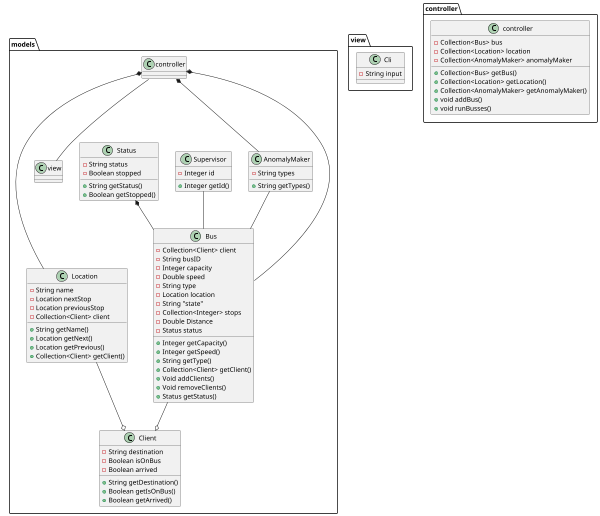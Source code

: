 @startuml

scale 600 width

package models{
    class Bus{
        -Collection<Client> client
        -String busID
        -Integer capacity
        -Double speed
        -String type
        -Location location
        -String "state"
        -Collection<Integer> stops
        -Double Distance
        -Status status
        +Integer getCapacity()
        +Integer getSpeed()
        +String getType()
        +Collection<Client> getClient()
        +Void addClients()
        +Void removeClients()
        +Status getStatus()
    }

    class Client{
        -String destination
        -Boolean isOnBus
        -Boolean arrived
        +String getDestination()
        +Boolean getIsOnBus()
        +Boolean getArrived()
    }

    class Location{
        -String name
        -Location nextStop
        -Location previousStop
        -Collection<Client> client
        +String getName()
        +Location getNext()
        +Location getPrevious()
        +Collection<Client> getClient()
    }

    class Supervisor{
        -Integer id
        +Integer getId()
    }

    class Status{
        -String status
        -Boolean stopped
        +String getStatus()
        +Boolean getStopped()
    }

    class AnomalyMaker{
        -String types
        +String getTypes()
    }

    Bus --o Client
    Location --o Client
    Status *-- Bus
    AnomalyMaker -- Bus
    Supervisor -- Bus
    controller *-- Bus
    controller *-- AnomalyMaker
    controller *-- Location
    controller -- view


}

package view {

    class Cli{
        -String input
    }

}

package controller {
    class controller{
        -Collection<Bus> bus
        -Collection<Location> location
        -Collection<AnomalyMaker> anomalyMaker
        +Collection<Bus> getBus()
        +Collection<Location> getLocation()
        +Collection<AnomalyMaker> getAnomalyMaker()
        +void addBus()
        +void runBusses()

    }
}

@enduml

Bookmark <-[#000000]- BookmarkType
    Session ..|> iSession
    CreateInfo ..|> iCreateInfo
    Project ..|> iProject
    User ..|> iUser
    iBookmark <|..Bookmark
    Directory ..|> iDirectory
    Bookmark -[#007700]-|> CreateInfo
    Project -[#007700]-|> CreateInfo
    User -[#000000]- CreateInfo
    Project "0.." o-[#000000]- "1" Participant
    User "1" -[#000000]- "1" Participant
    User "1.." *-[#000000]- "0.." Project
    Session -[#007700]-|> CreateInfo
    User o-[#000000]- Session
    Session <-[#000000]- Root
    User <-[#000000]- Root
    Directory *-[#000000]- Directory
    Root <-[#000000]- Directory
    Bookmark -[#000000]-* BookmarkUser
    BookmarkUser -[#000000]-* Directory
    Root -[#000000]-> Project